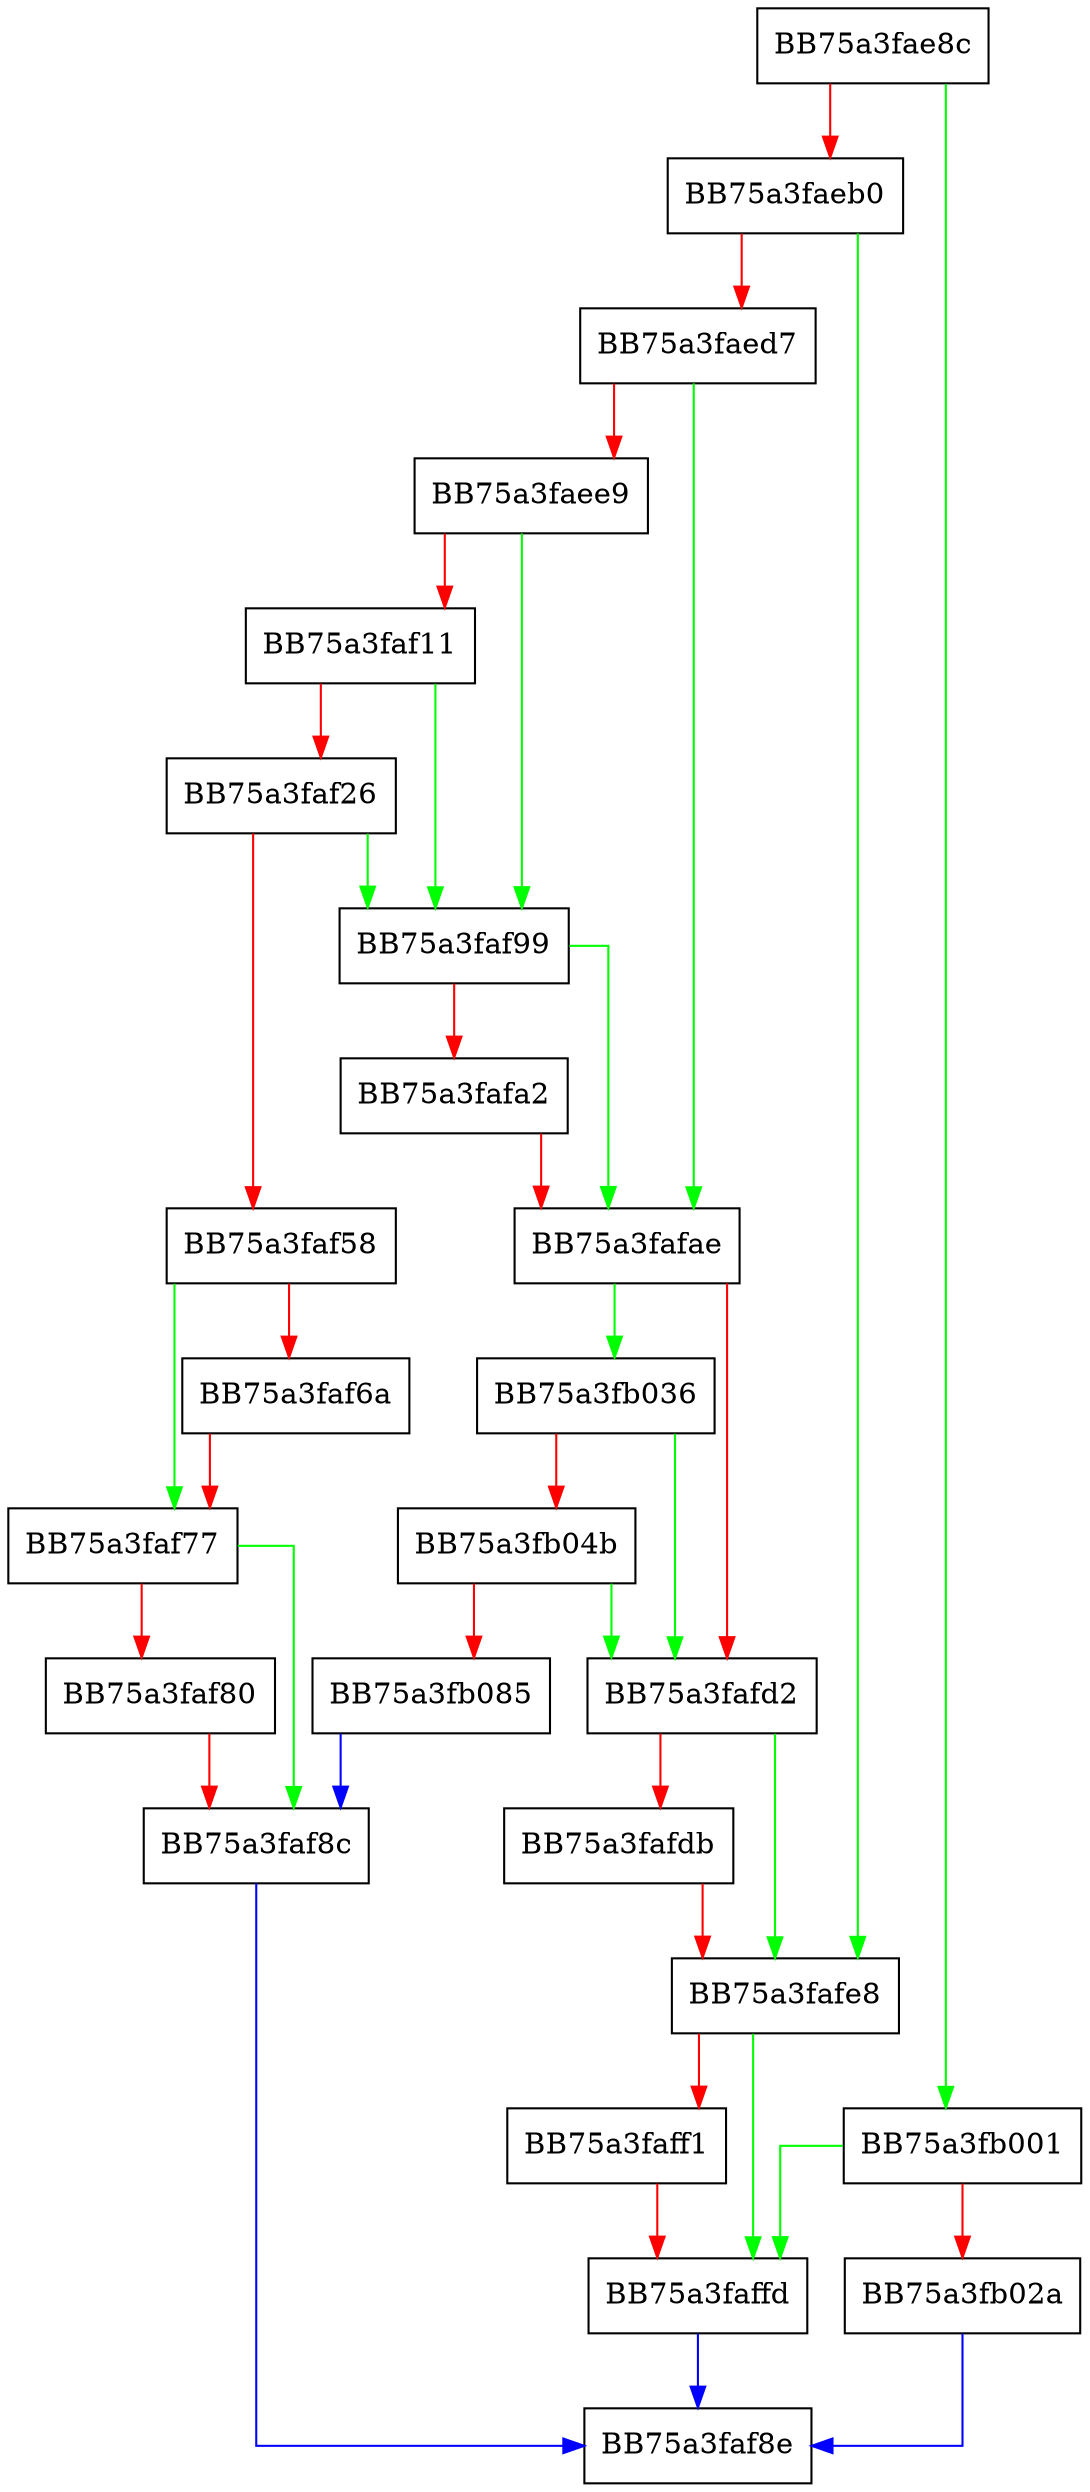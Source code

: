 digraph CheckSqmClientSettings {
  node [shape="box"];
  graph [splines=ortho];
  BB75a3fae8c -> BB75a3fb001 [color="green"];
  BB75a3fae8c -> BB75a3faeb0 [color="red"];
  BB75a3faeb0 -> BB75a3fafe8 [color="green"];
  BB75a3faeb0 -> BB75a3faed7 [color="red"];
  BB75a3faed7 -> BB75a3fafae [color="green"];
  BB75a3faed7 -> BB75a3faee9 [color="red"];
  BB75a3faee9 -> BB75a3faf99 [color="green"];
  BB75a3faee9 -> BB75a3faf11 [color="red"];
  BB75a3faf11 -> BB75a3faf99 [color="green"];
  BB75a3faf11 -> BB75a3faf26 [color="red"];
  BB75a3faf26 -> BB75a3faf99 [color="green"];
  BB75a3faf26 -> BB75a3faf58 [color="red"];
  BB75a3faf58 -> BB75a3faf77 [color="green"];
  BB75a3faf58 -> BB75a3faf6a [color="red"];
  BB75a3faf6a -> BB75a3faf77 [color="red"];
  BB75a3faf77 -> BB75a3faf8c [color="green"];
  BB75a3faf77 -> BB75a3faf80 [color="red"];
  BB75a3faf80 -> BB75a3faf8c [color="red"];
  BB75a3faf8c -> BB75a3faf8e [color="blue"];
  BB75a3faf99 -> BB75a3fafae [color="green"];
  BB75a3faf99 -> BB75a3fafa2 [color="red"];
  BB75a3fafa2 -> BB75a3fafae [color="red"];
  BB75a3fafae -> BB75a3fb036 [color="green"];
  BB75a3fafae -> BB75a3fafd2 [color="red"];
  BB75a3fafd2 -> BB75a3fafe8 [color="green"];
  BB75a3fafd2 -> BB75a3fafdb [color="red"];
  BB75a3fafdb -> BB75a3fafe8 [color="red"];
  BB75a3fafe8 -> BB75a3faffd [color="green"];
  BB75a3fafe8 -> BB75a3faff1 [color="red"];
  BB75a3faff1 -> BB75a3faffd [color="red"];
  BB75a3faffd -> BB75a3faf8e [color="blue"];
  BB75a3fb001 -> BB75a3faffd [color="green"];
  BB75a3fb001 -> BB75a3fb02a [color="red"];
  BB75a3fb02a -> BB75a3faf8e [color="blue"];
  BB75a3fb036 -> BB75a3fafd2 [color="green"];
  BB75a3fb036 -> BB75a3fb04b [color="red"];
  BB75a3fb04b -> BB75a3fafd2 [color="green"];
  BB75a3fb04b -> BB75a3fb085 [color="red"];
  BB75a3fb085 -> BB75a3faf8c [color="blue"];
}